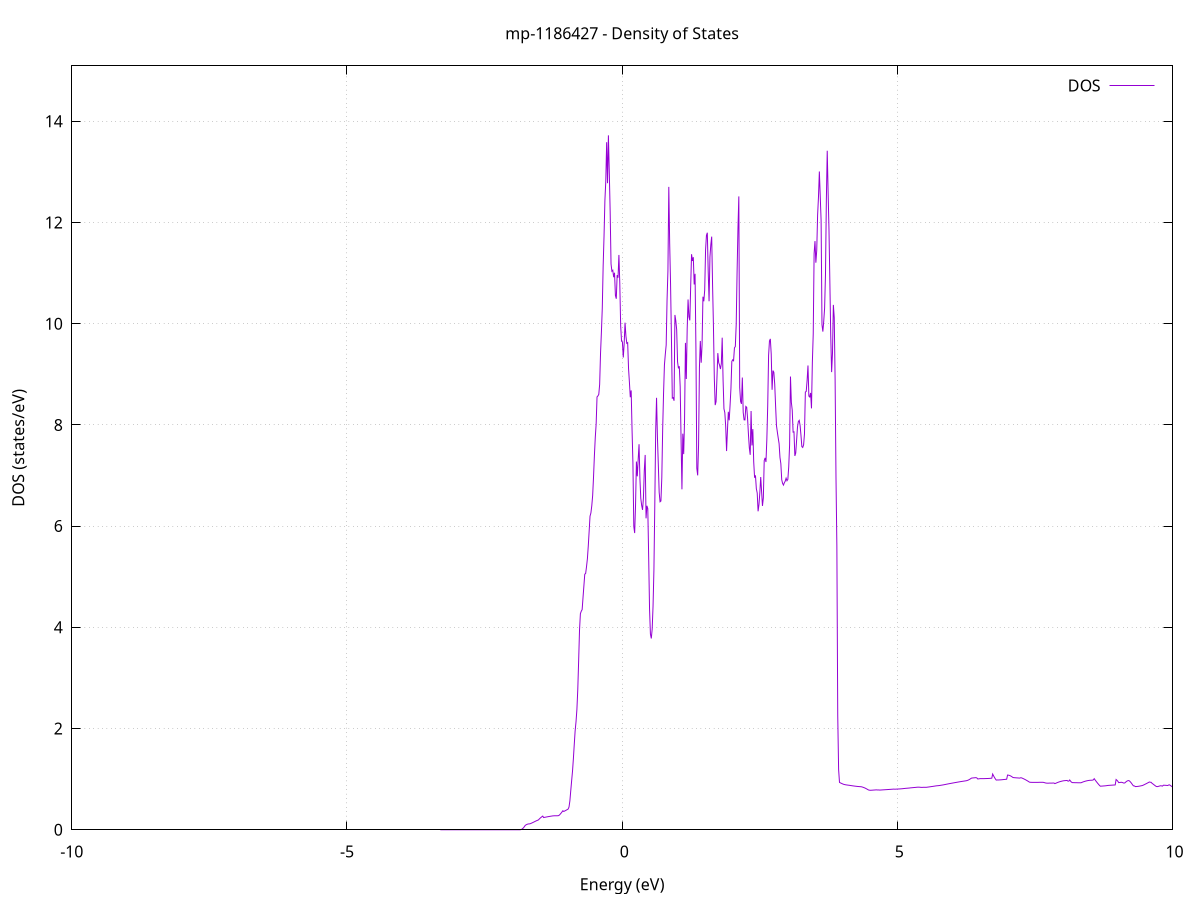 set title 'mp-1186427 - Density of States'
set xlabel 'Energy (eV)'
set ylabel 'DOS (states/eV)'
set grid
set xrange [-10:10]
set yrange [0:15.094]
set xzeroaxis lt -1
set terminal png size 800,600
set output 'mp-1186427_dos_gnuplot.png'
plot '-' using 1:2 with lines title 'DOS'
-3.303300 0.000000
-3.287400 0.000000
-3.271500 0.000000
-3.255600 0.000000
-3.239700 0.000000
-3.223800 0.000000
-3.207900 0.000000
-3.192000 0.000000
-3.176100 0.000000
-3.160200 0.000000
-3.144300 0.000000
-3.128400 0.000000
-3.112500 0.000000
-3.096600 0.000000
-3.080700 0.000000
-3.064800 0.000000
-3.048900 0.000000
-3.033000 0.000000
-3.017100 0.000000
-3.001200 0.000000
-2.985200 0.000000
-2.969300 0.000000
-2.953400 0.000000
-2.937500 0.000000
-2.921600 0.000000
-2.905700 0.000000
-2.889800 0.000000
-2.873900 0.000000
-2.858000 0.000000
-2.842100 0.000000
-2.826200 0.000000
-2.810300 0.000000
-2.794400 0.000000
-2.778500 0.000000
-2.762600 0.000000
-2.746700 0.000000
-2.730800 0.000000
-2.714900 0.000000
-2.699000 0.000000
-2.683100 0.000000
-2.667200 0.000000
-2.651200 0.000000
-2.635300 0.000000
-2.619400 0.000000
-2.603500 0.000000
-2.587600 0.000000
-2.571700 0.000000
-2.555800 0.000000
-2.539900 0.000000
-2.524000 0.000000
-2.508100 0.000000
-2.492200 0.000000
-2.476300 0.000000
-2.460400 0.000000
-2.444500 0.000000
-2.428600 0.000000
-2.412700 0.000000
-2.396800 0.000000
-2.380900 0.000000
-2.365000 0.000000
-2.349100 0.000000
-2.333200 0.000000
-2.317200 0.000000
-2.301300 0.000000
-2.285400 0.000000
-2.269500 0.000000
-2.253600 0.000000
-2.237700 0.000000
-2.221800 0.000000
-2.205900 0.000000
-2.190000 0.000000
-2.174100 0.000000
-2.158200 0.000000
-2.142300 0.000000
-2.126400 0.000000
-2.110500 0.000000
-2.094600 0.000000
-2.078700 0.000000
-2.062800 0.000000
-2.046900 0.000000
-2.031000 0.000000
-2.015100 0.000000
-1.999200 0.000000
-1.983200 0.000000
-1.967300 0.000000
-1.951400 0.000000
-1.935500 0.000000
-1.919600 0.000000
-1.903700 0.000000
-1.887800 0.000000
-1.871900 0.000000
-1.856000 0.000000
-1.840100 0.002800
-1.824200 0.010400
-1.808300 0.022700
-1.792400 0.039800
-1.776500 0.061600
-1.760600 0.086800
-1.744700 0.098300
-1.728800 0.107000
-1.712900 0.113100
-1.697000 0.116300
-1.681100 0.116900
-1.665200 0.121900
-1.649200 0.129800
-1.633300 0.137900
-1.617400 0.146100
-1.601500 0.154500
-1.585600 0.163100
-1.569700 0.171800
-1.553800 0.179900
-1.537900 0.187300
-1.522000 0.194100
-1.506100 0.212200
-1.490200 0.229100
-1.474300 0.244000
-1.458400 0.257800
-1.442500 0.270500
-1.426600 0.241900
-1.410700 0.245200
-1.394800 0.248700
-1.378900 0.252100
-1.363000 0.255400
-1.347100 0.258600
-1.331200 0.261700
-1.315300 0.264700
-1.299300 0.267700
-1.283400 0.270500
-1.267500 0.273300
-1.251600 0.275600
-1.235700 0.276200
-1.219800 0.276600
-1.203900 0.276600
-1.188000 0.276900
-1.172100 0.277400
-1.156200 0.279400
-1.140300 0.290600
-1.124400 0.309800
-1.108500 0.330400
-1.092600 0.352500
-1.076700 0.376100
-1.060800 0.361600
-1.044900 0.370500
-1.029000 0.379800
-1.013100 0.389400
-0.997200 0.399300
-0.981300 0.409400
-0.965300 0.450500
-0.949400 0.572400
-0.933500 0.774800
-0.917600 0.970100
-0.901700 1.158500
-0.885800 1.406300
-0.869900 1.687600
-0.854000 1.955500
-0.838100 2.133400
-0.822200 2.375400
-0.806300 2.768100
-0.790400 3.337600
-0.774500 3.947100
-0.758600 4.270000
-0.742700 4.319000
-0.726800 4.350500
-0.710900 4.588400
-0.695000 4.819900
-0.679100 5.050300
-0.663200 5.064600
-0.647300 5.198900
-0.631300 5.356200
-0.615400 5.605700
-0.599500 5.899200
-0.583600 6.196000
-0.567700 6.261100
-0.551800 6.401700
-0.535900 6.602100
-0.520000 6.969900
-0.504100 7.395100
-0.488200 7.749800
-0.472300 8.018600
-0.456400 8.552600
-0.440500 8.571600
-0.424600 8.602400
-0.408700 8.798500
-0.392800 9.410500
-0.376900 9.831700
-0.361000 10.301500
-0.345100 11.136100
-0.329200 11.724800
-0.313300 12.432700
-0.297300 12.817200
-0.281400 13.585300
-0.265500 12.775400
-0.249600 13.721900
-0.233700 12.994700
-0.217800 12.220200
-0.201900 11.181200
-0.186000 11.035900
-0.170100 11.056000
-0.154200 10.918500
-0.138300 11.006400
-0.122400 10.558000
-0.106500 10.492700
-0.090600 10.959200
-0.074700 10.908500
-0.058800 11.357500
-0.042900 10.801300
-0.027000 9.963200
-0.011100 9.655200
0.004800 9.640100
0.020700 9.331100
0.036700 9.604000
0.052600 10.019800
0.068500 9.757800
0.084400 9.612400
0.100300 9.625100
0.116200 9.113900
0.132100 8.840900
0.148000 8.547200
0.163900 8.681300
0.179800 7.912200
0.195700 7.248700
0.211600 5.995000
0.227500 5.862900
0.243400 6.413400
0.259300 7.275400
0.275200 6.984100
0.291100 7.317800
0.307000 7.618000
0.322900 6.942800
0.338800 6.547800
0.354700 6.408500
0.370600 6.320400
0.386600 6.557700
0.402500 7.101800
0.418400 7.406700
0.434300 6.153600
0.450200 6.401500
0.466100 6.344100
0.482000 5.387800
0.497900 4.362400
0.513800 3.867000
0.529700 3.780000
0.545600 3.963000
0.561500 4.419600
0.577400 5.138500
0.593300 6.426300
0.609200 7.873600
0.625100 8.535400
0.641000 7.759800
0.656900 7.227900
0.672800 6.667800
0.688700 6.480600
0.704600 6.495600
0.720600 6.958200
0.736500 7.922800
0.752400 8.622300
0.768300 9.185200
0.784200 9.395200
0.800100 9.578100
0.816000 10.466400
0.831900 11.044200
0.847800 12.703000
0.863700 11.588700
0.879600 10.788800
0.895500 9.729500
0.911400 8.528300
0.927300 8.537500
0.943200 8.477300
0.959100 10.172300
0.975000 10.057600
0.990900 9.880400
1.006800 9.246500
1.022700 9.116900
1.038600 9.158200
1.054600 8.752600
1.070500 7.719200
1.086400 6.726900
1.102300 7.826400
1.118200 7.422800
1.134100 8.104300
1.150000 9.620100
1.165900 8.907200
1.181800 9.894200
1.197700 10.477500
1.213600 10.136300
1.229500 10.065200
1.245400 10.741000
1.261300 11.372700
1.277200 11.239400
1.293100 11.313700
1.309000 10.774900
1.324900 10.985600
1.340800 9.492100
1.356700 7.143000
1.372600 7.002600
1.388600 7.601700
1.404500 9.139100
1.420400 9.659000
1.436300 9.228500
1.452200 9.584600
1.468100 10.532700
1.484000 10.442900
1.499900 10.659700
1.515800 11.456100
1.531700 11.745200
1.547600 11.797100
1.563500 11.043200
1.579400 10.443200
1.595300 11.319200
1.611200 11.562400
1.627100 11.720100
1.643000 10.764600
1.658900 9.953400
1.674800 8.921000
1.690700 8.391600
1.706600 8.459400
1.722600 8.928400
1.738500 9.418300
1.754400 9.230200
1.770300 9.179900
1.786200 9.103500
1.802100 9.208600
1.818000 9.723100
1.833900 8.892500
1.849800 8.318700
1.865700 8.241700
1.881600 7.971000
1.897500 7.483900
1.913400 7.892900
1.929300 8.258900
1.945200 8.091000
1.961100 8.389100
1.977000 8.722600
1.992900 9.253900
2.008800 9.286400
2.024700 9.268400
2.040600 9.521200
2.056500 9.549600
2.072500 9.981300
2.088400 11.010000
2.104300 11.879100
2.120200 12.515000
2.136100 8.740800
2.152000 8.463900
2.167900 8.415400
2.183800 8.935700
2.199700 8.246500
2.215600 8.100100
2.231500 8.098100
2.247400 8.364400
2.263300 8.347800
2.279200 8.126200
2.295100 7.810600
2.311000 7.545300
2.326900 7.408700
2.342800 8.274500
2.358700 7.593900
2.374600 7.917200
2.390500 7.272100
2.406500 6.956500
2.422400 7.002100
2.438300 6.739500
2.454200 6.653900
2.470100 6.292700
2.486000 6.426400
2.501900 6.661100
2.517800 6.969800
2.533700 6.685700
2.549600 6.399000
2.565500 6.557700
2.581400 7.294500
2.597300 7.348000
2.613200 7.266800
2.629100 7.711300
2.645000 8.376600
2.660900 9.373700
2.676800 9.658000
2.692700 9.699300
2.708600 9.402700
2.724500 8.694300
2.740500 9.073200
2.756400 9.040300
2.772300 8.806100
2.788200 8.378000
2.804100 7.987400
2.820000 7.858900
2.835900 7.741500
2.851800 7.629500
2.867700 7.358100
2.883600 7.234400
2.899500 6.918100
2.915400 6.844200
2.931300 6.810600
2.947200 6.856500
2.963100 6.887700
2.979000 6.947000
2.994900 6.896600
3.010800 6.923600
3.026700 7.170300
3.042600 7.601400
3.058500 8.955300
3.074500 8.445700
3.090400 8.292900
3.106300 7.858000
3.122200 7.862600
3.138100 7.386900
3.154000 7.444400
3.169900 7.695900
3.185800 7.956800
3.201700 8.066400
3.217600 8.089700
3.233500 7.987300
3.249400 7.791100
3.265300 7.570300
3.281200 7.554400
3.297100 7.606000
3.313000 7.822700
3.328900 8.649300
3.344800 8.661300
3.360700 8.878300
3.376600 9.173600
3.392500 8.569300
3.408500 8.551800
3.424400 8.631600
3.440300 8.326200
3.456200 9.236300
3.472100 9.796000
3.488000 11.384500
3.503900 11.631700
3.519800 11.204900
3.535700 11.448500
3.551600 12.144400
3.567500 12.505400
3.583400 13.006900
3.599300 12.523800
3.615200 12.037600
3.631100 9.979900
3.647000 9.843100
3.662900 10.049500
3.678800 10.307300
3.694700 10.971200
3.710600 12.441100
3.726500 13.417600
3.742400 12.604800
3.758400 11.853900
3.774300 10.826100
3.790200 9.769500
3.806100 9.043600
3.822000 9.411500
3.837900 10.371700
3.853800 10.120500
3.869700 8.890700
3.885600 6.969300
3.901500 5.606300
3.917400 2.255000
3.933300 1.188800
3.949200 0.936000
3.965100 0.927100
3.981000 0.918800
3.996900 0.910900
4.012800 0.903400
4.028700 0.896800
4.044600 0.892700
4.060500 0.889000
4.076400 0.886200
4.092400 0.883700
4.108300 0.881400
4.124200 0.879300
4.140100 0.876800
4.156000 0.873800
4.171900 0.871000
4.187800 0.868400
4.203700 0.866000
4.219600 0.863700
4.235500 0.861500
4.251400 0.859400
4.267300 0.857400
4.283200 0.855500
4.299100 0.853800
4.315000 0.852500
4.330900 0.851400
4.346800 0.849900
4.362700 0.845100
4.378600 0.839300
4.394500 0.832700
4.410400 0.825500
4.426400 0.817300
4.442300 0.807400
4.458200 0.798400
4.474100 0.787300
4.490000 0.783000
4.505900 0.780400
4.521800 0.781100
4.537700 0.782100
4.553600 0.783300
4.569500 0.784600
4.585400 0.785800
4.601300 0.787200
4.617200 0.788700
4.633100 0.787100
4.649000 0.786900
4.664900 0.786600
4.680800 0.784400
4.696700 0.785500
4.712600 0.786700
4.728500 0.787900
4.744400 0.789100
4.760400 0.790300
4.776300 0.791400
4.792200 0.792500
4.808100 0.793600
4.824000 0.794800
4.839900 0.796000
4.855800 0.797200
4.871700 0.798400
4.887600 0.799700
4.903500 0.801000
4.919400 0.802300
4.935300 0.803700
4.951200 0.801700
4.967100 0.802600
4.983000 0.803500
4.998900 0.804400
5.014800 0.805400
5.030700 0.806300
5.046600 0.807300
5.062500 0.808600
5.078400 0.810100
5.094400 0.811700
5.110300 0.813800
5.126200 0.815900
5.142100 0.817800
5.158000 0.819300
5.173900 0.820800
5.189800 0.822300
5.205700 0.823800
5.221600 0.825300
5.237500 0.828000
5.253400 0.829600
5.269300 0.831200
5.285200 0.832900
5.301100 0.834600
5.317000 0.836200
5.332900 0.837900
5.348800 0.839600
5.364700 0.841300
5.380600 0.842100
5.396500 0.841600
5.412400 0.840500
5.428300 0.838200
5.444300 0.838000
5.460200 0.838500
5.476100 0.839100
5.492000 0.839200
5.507900 0.839000
5.523800 0.838900
5.539700 0.841100
5.555600 0.843300
5.571500 0.845700
5.587400 0.848200
5.603300 0.850700
5.619200 0.853300
5.635100 0.855900
5.651000 0.858500
5.666900 0.861100
5.682800 0.863800
5.698700 0.866600
5.714600 0.868700
5.730500 0.870600
5.746400 0.872000
5.762300 0.874400
5.778300 0.877100
5.794200 0.879900
5.810100 0.882700
5.826000 0.885600
5.841900 0.888600
5.857800 0.892100
5.873700 0.895600
5.889600 0.899200
5.905500 0.902700
5.921400 0.906200
5.937300 0.909600
5.953200 0.912800
5.969100 0.916000
5.985000 0.919200
6.000900 0.922500
6.016800 0.925700
6.032700 0.928900
6.048600 0.932000
6.064500 0.935100
6.080400 0.938300
6.096300 0.941300
6.112300 0.944400
6.128200 0.947400
6.144100 0.950300
6.160000 0.953200
6.175900 0.956000
6.191800 0.958700
6.207700 0.961400
6.223600 0.964000
6.239500 0.966500
6.255400 0.969400
6.271300 0.974800
6.287200 0.981100
6.303100 0.989300
6.319000 0.999600
6.334900 1.011700
6.350800 1.021700
6.366700 1.023600
6.382600 1.025300
6.398500 1.027000
6.414400 1.028600
6.430300 1.029900
6.446300 1.023100
6.462200 1.003400
6.478100 1.006400
6.494000 1.008900
6.509900 1.010700
6.525800 1.011000
6.541700 1.010400
6.557600 1.010100
6.573500 1.010600
6.589400 1.011300
6.605300 1.011900
6.621200 1.012600
6.637100 1.013200
6.653000 1.013800
6.668900 1.014700
6.684800 1.016100
6.700700 1.017500
6.716600 1.019500
6.732500 1.101400
6.748400 1.067200
6.764300 1.035800
6.780300 1.007200
6.796200 0.983200
6.812100 0.983500
6.828000 0.984000
6.843900 0.984600
6.859800 0.985500
6.875700 0.986500
6.891600 0.987900
6.907500 0.989600
6.923400 0.991700
6.939300 0.993400
6.955200 0.995200
6.971100 0.996700
6.987000 0.999100
7.002900 1.081700
7.018800 1.079300
7.034700 1.074700
7.050600 1.068000
7.066500 1.059100
7.082400 1.048100
7.098300 1.034900
7.114200 1.030300
7.130200 1.029000
7.146100 1.027600
7.162000 1.026200
7.177900 1.024900
7.193800 1.023700
7.209700 1.022500
7.225600 1.021300
7.241500 1.027900
7.257400 1.025700
7.273300 1.018100
7.289200 1.010300
7.305100 1.002000
7.321000 0.993200
7.336900 0.983800
7.352800 0.974000
7.368700 0.963700
7.384600 0.952900
7.400500 0.941500
7.416400 0.938200
7.432300 0.937600
7.448200 0.937000
7.464200 0.936500
7.480100 0.936300
7.496000 0.936500
7.511900 0.936700
7.527800 0.936900
7.543700 0.937100
7.559600 0.937300
7.575500 0.937500
7.591400 0.937700
7.607300 0.937800
7.623200 0.938000
7.639100 0.938200
7.655000 0.937000
7.670900 0.931900
7.686800 0.927000
7.702700 0.922600
7.718600 0.921600
7.734500 0.921100
7.750400 0.921500
7.766300 0.922000
7.782200 0.922300
7.798200 0.922500
7.814100 0.922800
7.830000 0.923300
7.845900 0.923700
7.861800 0.912400
7.877700 0.918100
7.893600 0.925900
7.909500 0.933100
7.925400 0.939900
7.941300 0.946100
7.957200 0.951500
7.973100 0.956000
7.989000 0.960600
8.004900 0.964800
8.020800 0.968400
8.036700 0.970300
8.052600 0.971900
8.068500 0.973200
8.084400 0.974700
8.100300 0.961600
8.116200 0.961200
8.132200 0.984300
8.148100 0.960500
8.164000 0.941100
8.179900 0.932200
8.195800 0.931300
8.211700 0.931000
8.227600 0.930800
8.243500 0.930400
8.259400 0.929900
8.275300 0.929400
8.291200 0.929100
8.307100 0.928900
8.323000 0.928800
8.338900 0.929300
8.354800 0.936500
8.370700 0.943600
8.386600 0.949900
8.402500 0.955600
8.418400 0.960600
8.434300 0.965000
8.450200 0.969200
8.466200 0.972700
8.482100 0.975400
8.498000 0.977400
8.513900 0.978500
8.529800 0.979300
8.545700 0.980400
8.561600 0.985800
8.577500 1.009600
8.593400 0.985400
8.609300 0.962000
8.625200 0.939500
8.641100 0.917900
8.657000 0.897100
8.672900 0.877400
8.688800 0.861100
8.704700 0.862300
8.720600 0.863500
8.736500 0.864900
8.752400 0.866200
8.768300 0.867500
8.784200 0.869300
8.800100 0.871500
8.816100 0.874100
8.832000 0.876600
8.847900 0.877900
8.863800 0.879200
8.879700 0.880200
8.895600 0.881300
8.911500 0.882600
8.927400 0.884000
8.943300 0.884800
8.959200 0.886500
8.975100 0.993500
8.991000 0.978500
9.006900 0.957700
9.022800 0.931700
9.038700 0.933900
9.054600 0.936300
9.070500 0.938900
9.086400 0.935100
9.102300 0.928300
9.118200 0.922600
9.134100 0.926100
9.150100 0.942500
9.166000 0.956600
9.181900 0.966700
9.197800 0.972400
9.213700 0.968700
9.229600 0.952300
9.245500 0.932500
9.261400 0.909600
9.277300 0.883900
9.293200 0.867000
9.309100 0.865900
9.325000 0.853100
9.340900 0.854100
9.356800 0.855800
9.372700 0.857700
9.388600 0.860500
9.404500 0.863500
9.420400 0.866800
9.436300 0.870400
9.452200 0.874200
9.468100 0.881500
9.484100 0.889800
9.500000 0.898400
9.515900 0.907100
9.531800 0.916100
9.547700 0.925200
9.563600 0.934600
9.579500 0.944200
9.595400 0.939300
9.611300 0.937900
9.627200 0.919200
9.643100 0.906500
9.659000 0.893300
9.674900 0.879800
9.690800 0.866500
9.706700 0.854800
9.722600 0.852600
9.738500 0.856600
9.754400 0.861200
9.770300 0.866300
9.786200 0.870300
9.802100 0.866900
9.818100 0.863100
9.834000 0.880200
9.849900 0.879900
9.865800 0.879200
9.881700 0.878000
9.897600 0.876400
9.913500 0.874400
9.929400 0.884900
9.945300 0.887800
9.961200 0.876400
9.977100 0.863800
9.993000 0.851400
10.008900 0.839900
10.024800 0.832100
10.040700 0.827500
10.056600 0.822800
10.072500 0.817800
10.088400 0.812700
10.104300 0.807700
10.120200 0.803500
10.136100 0.799400
10.152100 0.795400
10.168000 0.791600
10.183900 0.787400
10.199800 0.782900
10.215700 0.778800
10.231600 0.775400
10.247500 0.772500
10.263400 0.769900
10.279300 0.767200
10.295200 0.764300
10.311100 0.760800
10.327000 0.754400
10.342900 0.746900
10.358800 0.738300
10.374700 0.728600
10.390600 0.717800
10.406500 0.705800
10.422400 0.692900
10.438300 0.682000
10.454200 0.674000
10.470100 0.668800
10.486000 0.665600
10.502000 0.662600
10.517900 0.659800
10.533800 0.657200
10.549700 0.654800
10.565600 0.653100
10.581500 0.651700
10.597400 0.650800
10.613300 0.651300
10.629200 0.652000
10.645100 0.652800
10.661000 0.653700
10.676900 0.655100
10.692800 0.683000
10.708700 0.753300
10.724600 0.855600
10.740500 0.867000
10.756400 0.846200
10.772300 0.819000
10.788200 0.785400
10.804100 0.742800
10.820000 0.728400
10.836000 0.723200
10.851900 0.724700
10.867800 0.743100
10.883700 0.755700
10.899600 0.762700
10.915500 0.770700
10.931400 0.771200
10.947300 0.705200
10.963200 0.662800
10.979100 0.623700
10.995000 0.587800
11.010900 0.555100
11.026800 0.542900
11.042700 0.543600
11.058600 0.717200
11.074500 0.976100
11.090400 0.994100
11.106300 0.635600
11.122200 0.602000
11.138100 0.571200
11.154000 0.543100
11.170000 0.517800
11.185900 0.495400
11.201800 0.476500
11.217700 0.460900
11.233600 0.447500
11.249500 0.436300
11.265400 0.427200
11.281300 0.418800
11.297200 0.411000
11.313100 0.403700
11.329000 0.396900
11.344900 0.390700
11.360800 0.385000
11.376700 0.379200
11.392600 0.373300
11.408500 0.367400
11.424400 0.361300
11.440300 0.355200
11.456200 0.348900
11.472100 0.342600
11.488000 0.336100
11.504000 0.329600
11.519900 0.322900
11.535800 0.316600
11.551700 0.310500
11.567600 0.304500
11.583500 0.298500
11.599400 0.292700
11.615300 0.286900
11.631200 0.281200
11.647100 0.282600
11.663000 0.311300
11.678900 0.329900
11.694800 0.345500
11.710700 0.359300
11.726600 0.368300
11.742500 0.375900
11.758400 0.384900
11.774300 0.394500
11.790200 0.403100
11.806100 0.409300
11.822000 0.415000
11.838000 0.420300
11.853900 0.425500
11.869800 0.431200
11.885700 0.438700
11.901600 0.448100
11.917500 0.459300
11.933400 0.472000
11.949300 0.485100
11.965200 0.499400
11.981100 0.515400
11.997000 0.533200
12.012900 0.552600
12.028800 0.588900
12.044700 0.622300
12.060600 0.643400
12.076500 0.653800
12.092400 0.657800
12.108300 0.641800
12.124200 0.588800
12.140100 0.577100
12.156000 0.582100
12.171900 0.586300
12.187900 0.589200
12.203800 0.592000
12.219700 0.589300
12.235600 0.586300
12.251500 0.583800
12.267400 0.580800
12.283300 0.578300
12.299200 0.577100
12.315100 0.576100
12.331000 0.575500
12.346900 0.587000
12.362800 0.616300
12.378700 0.675500
12.394600 0.877600
12.410500 1.029700
12.426400 1.167200
12.442300 1.287000
12.458200 1.761600
12.474100 1.697300
12.490000 1.674200
12.505900 1.677800
12.521900 1.653100
12.537800 1.755800
12.553700 1.936500
12.569600 2.044300
12.585500 2.150100
12.601400 2.241500
12.617300 2.322000
12.633200 2.336900
12.649100 2.375200
12.665000 2.445300
12.680900 2.388800
12.696800 2.292800
12.712700 2.325300
12.728600 2.043400
12.744500 2.061700
12.760400 2.065700
12.776300 2.061500
12.792200 2.061700
12.808100 2.078500
12.824000 2.103000
12.839900 2.112500
12.855900 2.056300
12.871800 2.004100
12.887700 1.984400
12.903600 1.964400
12.919500 1.943900
12.935400 1.922800
12.951300 1.903700
12.967200 1.912900
12.983100 1.961600
12.999000 1.886000
13.014900 1.942000
13.030800 1.872400
13.046700 1.816100
13.062600 1.763600
13.078500 1.709500
13.094400 1.661200
13.110300 1.617700
13.126200 1.576000
13.142100 1.536200
13.158000 1.498700
13.173900 1.462900
13.189900 1.428000
13.205800 1.394000
13.221700 1.361100
13.237600 1.331100
13.253500 1.302100
13.269400 1.273600
13.285300 1.251100
13.301200 1.231900
13.317100 1.213700
13.333000 1.214800
13.348900 1.215300
13.364800 1.215500
13.380700 1.213500
13.396600 1.210800
13.412500 1.206700
13.428400 1.201500
13.444300 1.196000
13.460200 1.190900
13.476100 1.180500
13.492000 1.177200
13.507900 1.174200
13.523900 1.171600
13.539800 1.177000
13.555700 1.247600
13.571600 1.328000
13.587500 1.312500
13.603400 1.348100
13.619300 1.376200
13.635200 1.396900
13.651100 1.410300
13.667000 1.411100
13.682900 1.344800
13.698800 1.309200
13.714700 1.284100
13.730600 1.265500
13.746500 1.249500
13.762400 1.236100
13.778300 1.225700
13.794200 1.218200
13.810100 1.212600
13.826000 1.208000
13.841900 1.185500
13.857800 1.178000
13.873800 1.170900
13.889700 1.164700
13.905600 1.159900
13.921500 1.156300
13.937400 1.154200
13.953300 1.154200
13.969200 1.156900
13.985100 1.159500
14.001000 1.162200
14.016900 1.164900
14.032800 1.167500
14.048700 1.170000
14.064600 1.218900
14.080500 1.223500
14.096400 1.221700
14.112300 1.214800
14.128200 1.204500
14.144100 1.171900
14.160000 1.127300
14.175900 1.110800
14.191800 1.095800
14.207800 1.081700
14.223700 1.068700
14.239600 1.056500
14.255500 1.045300
14.271400 1.035100
14.287300 1.026100
14.303200 1.018400
14.319100 1.036000
14.335000 1.054900
14.350900 1.018700
14.366800 0.990400
14.382700 0.967100
14.398600 0.948800
14.414500 0.935800
14.430400 0.976000
14.446300 1.089700
14.462200 1.065600
14.478100 1.082000
14.494000 1.093200
14.509900 1.102400
14.525800 1.113200
14.541800 1.126800
14.557700 1.143900
14.573600 1.162500
14.589500 1.182600
14.605400 1.204000
14.621300 1.217800
14.637200 1.249900
14.653100 1.288800
14.669000 1.331000
14.684900 1.373400
14.700800 1.415900
14.716700 1.456400
14.732600 1.491200
14.748500 1.523100
14.764400 1.555000
14.780300 1.586700
14.796200 1.559800
14.812100 1.576800
14.828000 1.594900
14.843900 1.614200
14.859800 1.580500
14.875800 1.591700
14.891700 1.602500
14.907600 1.613700
14.923500 1.625400
14.939400 1.637100
14.955300 1.606200
14.971200 1.565400
14.987100 1.575800
15.003000 1.811500
15.018900 1.679100
15.034800 1.635800
15.050700 1.598100
15.066600 1.566300
15.082500 1.543300
15.098400 1.530200
15.114300 1.523700
15.130200 1.528000
15.146100 1.549500
15.162000 1.592300
15.177900 1.725000
15.193800 1.829500
15.209800 1.878200
15.225700 1.903500
15.241600 1.957500
15.257500 2.025600
15.273400 2.094900
15.289300 2.056900
15.305200 2.089500
15.321100 2.104500
15.337000 2.108900
15.352900 2.085700
15.368800 2.103500
15.384700 2.028800
15.400600 1.998000
15.416500 1.971700
15.432400 1.949100
15.448300 1.909200
15.464200 1.884200
15.480100 1.829700
15.496000 1.810600
15.511900 1.803500
15.527800 1.784100
15.543700 1.760600
15.559700 1.754000
15.575600 1.747600
15.591500 1.740600
15.607400 1.721300
15.623300 1.707600
15.639200 1.691500
15.655100 1.666500
15.671000 1.641400
15.686900 1.618000
15.702800 1.596800
15.718700 1.577900
15.734600 1.561600
15.750500 1.549000
15.766400 1.549600
15.782300 1.554100
15.798200 1.563200
15.814100 1.572400
15.830000 1.581700
15.845900 1.590800
15.861800 1.599500
15.877700 1.603900
15.893700 1.606500
15.909600 1.608600
15.925500 1.627800
15.941400 1.920700
15.957300 2.106300
15.973200 1.762500
15.989100 1.708400
16.005000 1.708400
16.020900 1.702000
16.036800 1.689200
16.052700 1.670000
16.068600 1.645900
16.084500 1.630500
16.100400 1.629100
16.116300 1.633000
16.132200 1.637300
16.148100 1.641900
16.164000 1.652100
16.179900 1.663600
16.195800 1.675500
16.211700 1.687900
16.227700 1.700600
16.243600 1.712900
16.259500 1.723300
16.275400 1.636400
16.291300 1.615300
16.307200 1.597800
16.323100 1.590900
16.339000 1.585400
16.354900 1.571800
16.370800 1.557300
16.386700 1.542700
16.402600 1.534600
16.418500 1.528800
16.434400 1.523700
16.450300 1.518800
16.466200 1.514900
16.482100 1.513500
16.498000 1.512000
16.513900 1.511200
16.529800 1.512000
16.545700 1.512900
16.561700 1.515000
16.577600 1.518300
16.593500 1.481900
16.609400 1.485300
16.625300 1.490600
16.641200 1.495400
16.657100 1.498800
16.673000 1.500700
16.688900 1.502400
16.704800 1.506600
16.720700 1.511200
16.736600 1.515200
16.752500 1.518700
16.768400 1.527100
16.784300 1.541700
16.800200 1.557500
16.816100 1.575700
16.832000 1.594300
16.847900 1.613200
16.863800 1.632200
16.879700 1.651600
16.895700 1.669500
16.911600 1.646900
16.927500 1.656500
16.943400 1.734800
16.959300 1.771000
16.975200 1.611600
16.991100 1.616000
17.007000 1.635800
17.022900 1.702700
17.038800 1.764300
17.054700 1.764100
17.070600 1.746300
17.086500 1.664400
17.102400 1.600200
17.118300 1.569300
17.134200 1.548900
17.150100 1.528300
17.166000 1.505400
17.181900 1.480600
17.197800 1.454300
17.213700 1.424900
17.229600 1.406500
17.245600 1.408200
17.261500 1.413400
17.277400 1.420000
17.293300 1.428900
17.309200 1.439000
17.325100 1.450500
17.341000 1.461800
17.356900 1.474700
17.372800 1.494400
17.388700 1.525900
17.404600 1.555800
17.420500 1.568600
17.436400 1.582000
17.452300 1.595900
17.468200 1.610600
17.484100 1.627000
17.500000 1.644600
17.515900 1.664400
17.531800 1.713500
17.547700 1.734400
17.563600 1.752200
17.579600 1.771700
17.595500 1.798300
17.611400 1.837800
17.627300 1.872000
17.643200 1.904700
17.659100 1.937000
17.675000 1.969600
17.690900 2.002400
17.706800 2.026300
17.722700 2.019300
17.738600 2.009700
17.754500 1.989800
17.770400 1.954100
17.786300 1.942000
17.802200 1.934600
17.818100 1.928500
17.834000 1.924600
17.849900 1.921900
17.865800 1.920500
17.881700 1.920700
17.897600 1.922300
17.913600 1.948700
17.929500 1.993600
17.945400 2.035100
17.961300 2.073100
17.977200 2.114000
17.993100 2.157600
18.009000 2.203900
18.024900 2.214500
18.040800 2.210500
18.056700 2.200900
18.072600 2.186500
18.088500 2.179900
18.104400 2.180300
18.120300 2.181600
18.136200 2.183800
18.152100 2.216500
18.168000 2.227600
18.183900 2.246000
18.199800 2.264200
18.215700 2.278900
18.231600 2.290200
18.247600 2.324400
18.263500 2.340300
18.279400 2.356400
18.295300 2.359000
18.311200 2.351200
18.327100 2.342400
18.343000 2.333400
18.358900 2.329400
18.374800 2.324700
18.390700 2.319400
18.406600 2.311400
18.422500 2.302700
18.438400 2.300600
18.454300 2.296600
18.470200 2.288600
18.486100 2.273800
18.502000 2.258200
18.517900 2.243900
18.533800 2.236500
18.549700 2.257300
18.565600 2.269200
18.581600 2.270700
18.597500 2.259300
18.613400 2.256500
18.629300 2.259900
18.645200 2.263300
18.661100 2.267000
18.677000 2.273100
18.692900 2.403000
18.708800 2.549200
18.724700 2.247800
18.740600 2.236200
18.756500 2.223300
18.772400 2.211100
18.788300 2.224600
18.804200 2.240000
18.820100 2.257500
18.836000 2.276900
18.851900 2.298200
18.867800 2.332200
18.883700 2.370300
18.899600 2.318100
18.915500 2.291000
18.931500 2.286600
18.947400 2.286300
18.963300 2.265700
18.979200 2.244300
18.995100 2.231800
19.011000 2.213800
19.026900 2.196100
19.042800 2.178200
19.058700 2.160800
19.074600 2.143900
19.090500 2.127400
19.106400 2.111500
19.122300 2.104800
19.138200 2.108700
19.154100 2.106200
19.170000 2.096300
19.185900 2.078900
19.201800 2.054100
19.217700 2.024100
19.233600 2.023700
19.249500 1.973400
19.265500 1.968900
19.281400 1.965800
19.297300 1.964700
19.313200 1.965800
19.329100 1.968900
19.345000 1.974100
19.360900 1.981400
19.376800 1.990500
19.392700 1.999600
19.408600 2.056400
19.424500 2.051800
19.440400 2.044600
19.456300 2.036800
19.472200 2.028200
19.488100 2.019000
19.504000 2.010500
19.519900 2.001900
19.535800 2.031200
19.551700 2.035700
19.567600 2.037100
19.583500 2.039200
19.599500 2.046500
19.615400 2.053200
19.631300 2.056400
19.647200 2.056300
19.663100 2.052700
19.679000 2.067300
19.694900 2.080400
19.710800 2.097700
19.726700 2.118000
19.742600 2.097000
19.758500 2.118200
19.774400 2.136400
19.790300 2.151900
19.806200 2.163600
19.822100 2.171100
19.838000 2.168900
19.853900 2.165700
19.869800 2.161800
19.885700 2.156700
19.901600 2.150400
19.917500 2.143200
19.933500 2.135300
19.949400 2.127100
19.965300 2.118700
19.981200 2.110800
19.997100 2.104100
20.013000 2.098600
20.028900 2.093400
20.044800 2.088500
20.060700 2.084400
20.076600 2.082100
20.092500 2.081200
20.108400 2.079800
20.124300 2.074100
20.140200 2.077500
20.156100 2.081900
20.172000 2.078600
20.187900 2.068000
20.203800 2.055800
20.219700 2.043900
20.235600 2.032100
20.251500 2.020400
20.267500 2.008700
20.283400 1.997200
20.299300 1.986000
20.315200 1.975200
20.331100 1.965400
20.347000 1.956800
20.362900 1.948700
20.378800 1.941100
20.394700 1.935100
20.410600 1.931000
20.426500 1.928700
20.442400 1.928300
20.458300 1.924800
20.474200 1.914900
20.490100 1.903700
20.506000 1.893000
20.521900 1.882500
20.537800 1.925700
20.553700 1.906700
20.569600 1.888100
20.585500 1.870800
20.601400 1.855600
20.617400 1.847000
20.633300 1.866200
20.649200 1.892000
20.665100 1.919000
20.681000 1.946900
20.696900 2.037300
20.712800 2.108200
20.728700 2.168300
20.744600 2.007700
20.760500 2.028700
20.776400 2.055100
20.792300 2.075000
20.808200 2.090900
20.824100 2.108400
20.840000 2.127200
20.855900 2.146000
20.871800 2.184900
20.887700 2.232200
20.903600 2.257800
20.919500 2.276300
20.935400 2.267700
20.951400 2.212600
20.967300 2.167400
20.983200 2.113300
20.999100 2.208200
21.015000 2.072300
21.030900 2.073700
21.046800 2.076200
21.062700 2.083300
21.078600 2.095300
21.094500 2.112600
21.110400 2.136400
21.126300 2.102200
21.142200 2.135100
21.158100 2.182400
21.174000 2.232500
21.189900 2.261200
21.205800 2.287200
21.221700 2.310900
21.237600 2.338300
21.253500 2.359900
21.269400 2.381800
21.285400 2.406300
21.301300 2.428700
21.317200 2.413900
21.333100 2.356400
21.349000 2.277100
21.364900 2.221800
21.380800 2.186800
21.396700 2.154200
21.412600 2.124900
21.428500 2.105000
21.444400 2.094500
21.460300 2.187100
21.476200 2.183400
21.492100 2.174100
21.508000 2.164800
21.523900 2.157200
21.539800 2.151600
21.555700 2.148400
21.571600 2.145700
21.587500 2.148800
21.603400 2.153900
21.619400 2.177300
21.635300 2.183400
21.651200 2.191500
21.667100 2.213500
21.683000 2.295200
21.698900 2.376900
21.714800 2.115200
21.730700 2.126000
21.746600 2.137300
21.762500 2.149100
21.778400 2.161400
21.794300 2.176100
21.810200 2.192200
21.826100 2.287400
21.842000 2.408200
21.857900 2.454800
21.873800 2.425800
21.889700 2.279300
21.905600 2.294800
21.921500 2.345700
21.937400 2.398600
21.953400 2.455600
21.969300 2.640600
21.985200 2.554300
22.001100 2.468700
22.017000 2.479500
22.032900 2.489600
22.048800 2.499900
22.064700 2.511300
22.080600 2.525600
22.096500 2.587300
22.112400 2.748700
22.128300 2.809800
22.144200 2.861700
22.160100 2.899600
22.176000 2.908700
22.191900 2.982200
22.207800 3.236700
22.223700 3.185700
22.239600 3.191800
22.255500 2.850900
22.271400 2.656600
22.287300 2.637400
22.303300 2.599200
22.319200 2.575200
22.335100 2.546800
22.351000 2.522600
22.366900 2.505500
22.382800 2.491300
22.398700 2.466700
22.414600 2.468300
22.430500 2.507600
22.446400 2.514300
22.462300 2.521400
22.478200 2.849900
22.494100 2.288700
22.510000 2.295300
22.525900 2.393800
22.541800 2.477100
22.557700 2.528600
22.573600 2.509300
22.589500 2.732300
22.605400 2.699700
22.621300 2.672400
22.637300 2.631700
22.653200 2.584200
22.669100 2.526200
22.685000 2.459300
22.700900 2.391400
22.716800 2.305100
22.732700 2.325100
22.748600 2.321200
22.764500 2.292900
22.780400 2.272000
22.796300 2.476000
22.812200 2.263800
22.828100 2.255700
22.844000 2.248700
22.859900 2.241100
22.875800 2.243600
22.891700 2.245500
22.907600 2.243400
22.923500 2.244400
22.939400 2.235700
22.955300 2.230500
22.971300 2.230800
22.987200 2.214000
23.003100 2.183700
23.019000 2.146100
23.034900 2.108900
23.050800 2.071600
23.066700 2.034400
23.082600 1.998900
23.098500 1.974800
23.114400 1.966200
23.130300 1.962500
23.146200 1.961600
23.162100 1.959500
23.178000 1.956100
23.193900 1.955300
23.209800 1.957100
23.225700 1.959700
23.241600 1.962900
23.257500 1.983800
23.273400 1.989100
23.289300 1.993400
23.305300 1.998700
23.321200 2.005000
23.337100 2.012000
23.353000 2.019300
23.368900 2.026900
23.384800 2.033200
23.400700 2.045000
23.416600 2.058200
23.432500 2.073000
23.448400 2.089400
23.464300 2.107600
23.480200 2.127500
23.496100 2.148600
23.512000 2.165200
23.527900 2.186800
23.543800 2.216000
23.559700 2.255100
23.575600 2.286900
23.591500 2.303800
23.607400 2.313900
23.623300 2.324500
23.639300 2.328200
23.655200 2.320100
23.671100 2.301600
23.687000 2.271000
23.702900 2.228100
23.718800 2.174400
23.734700 2.123500
23.750600 2.078100
23.766500 2.041000
23.782400 2.013500
23.798300 2.010900
23.814200 2.024000
23.830100 2.061300
23.846000 2.129000
23.861900 2.119100
23.877800 2.107100
23.893700 2.094100
23.909600 2.083400
23.925500 2.130100
23.941400 2.209900
23.957300 2.244700
23.973200 2.249200
23.989200 2.131500
24.005100 2.007200
24.021000 1.958500
24.036900 1.938600
24.052800 1.920700
24.068700 1.902300
24.084600 1.884200
24.100500 1.866100
24.116400 1.848300
24.132300 1.830800
24.148200 1.852300
24.164100 1.907900
24.180000 1.890200
24.195900 1.843700
24.211800 1.792500
24.227700 1.753300
24.243600 1.752000
24.259500 1.776700
24.275400 1.800400
24.291300 1.831500
24.307200 1.861500
24.323200 1.950700
24.339100 1.930800
24.355000 1.890700
24.370900 1.917200
24.386800 2.034600
24.402700 2.009800
24.418600 1.995300
24.434500 1.999600
24.450400 2.035500
24.466300 2.100600
24.482200 2.161300
24.498100 2.215200
24.514000 2.193700
24.529900 2.019900
24.545800 1.995800
24.561700 1.975800
24.577600 1.958100
24.593500 1.943000
24.609400 1.930400
24.625300 1.920400
24.641200 1.919000
24.657200 1.927300
24.673100 1.936200
24.689000 1.944900
24.704900 1.954000
24.720800 1.964300
24.736700 1.978400
24.752600 1.993700
24.768500 2.007500
24.784400 2.019700
24.800300 2.067800
24.816200 2.084000
24.832100 2.100400
24.848000 2.115000
24.863900 2.132000
24.879800 2.148200
24.895700 2.231900
24.911600 2.257700
24.927500 2.277900
24.943400 2.292900
24.959300 2.302200
24.975200 2.297700
24.991200 2.269800
25.007100 2.277500
25.023000 2.324300
25.038900 2.373900
25.054800 2.408800
25.070700 2.442100
25.086600 2.410000
25.102500 2.414300
25.118400 2.444200
25.134300 2.504400
25.150200 2.531400
25.166100 2.547900
25.182000 2.576900
25.197900 2.607000
25.213800 2.655400
25.229700 2.692900
25.245600 2.723500
25.261500 2.827800
25.277400 2.975000
25.293300 3.102400
25.309200 3.886100
25.325200 3.246700
25.341100 3.212800
25.357000 3.205800
25.372900 3.272300
25.388800 3.252100
25.404700 3.571500
25.420600 3.518900
25.436500 3.449100
25.452400 3.447900
25.468300 3.562000
25.484200 3.683800
25.500100 3.913600
25.516000 4.313800
25.531900 4.044500
25.547800 4.072600
25.563700 4.102000
25.579600 4.198300
25.595500 4.247200
25.611400 4.319200
25.627300 4.394100
25.643200 4.496200
25.659100 4.620300
25.675100 4.526000
25.691000 4.494100
25.706900 4.557400
25.722800 4.681500
25.738700 4.848700
25.754600 5.012300
25.770500 5.169600
25.786400 5.306300
25.802300 5.498200
25.818200 5.853900
25.834100 6.284400
25.850000 6.954100
25.865900 7.745000
25.881800 8.675700
25.897700 10.168500
25.913600 10.909200
25.929500 13.218000
25.945400 17.139900
25.961300 19.876300
25.977200 32.470200
25.993100 39.551200
26.009100 79.893600
26.025000 86.042900
26.040900 138.190200
26.056800 379.983000
26.072700 149.521600
26.088600 109.302800
26.104500 53.962700
26.120400 32.616900
26.136300 15.328200
26.152200 11.315900
26.168100 8.987800
26.184000 6.718100
26.199900 5.690800
26.215800 5.242300
26.231700 4.417700
26.247600 3.682500
26.263500 2.922500
26.279400 2.343100
26.295300 1.784100
26.311200 1.594000
26.327100 1.406700
26.343100 1.243900
26.359000 1.095300
26.374900 0.989600
26.390800 0.881600
26.406700 0.801800
26.422600 0.724100
26.438500 0.651800
26.454400 0.564000
26.470300 0.515800
26.486200 0.481900
26.502100 0.426400
26.518000 0.383400
26.533900 0.363000
26.549800 0.343100
26.565700 0.303800
26.581600 0.283800
26.597500 0.264400
26.613400 0.246600
26.629300 0.230700
26.645200 0.216800
26.661100 0.204900
26.677100 0.194900
26.693000 0.186000
26.708900 0.177900
26.724800 0.170800
26.740700 0.163500
26.756600 0.155400
26.772500 0.146600
26.788400 0.137100
26.804300 0.127000
26.820200 0.115700
26.836100 0.104000
26.852000 0.092400
26.867900 0.081000
26.883800 0.069900
26.899700 0.059500
26.915600 0.049400
26.931500 0.039300
26.947400 0.029200
26.963300 0.020100
26.979200 0.013200
26.995100 0.008500
27.011100 0.005400
27.027000 0.002900
27.042900 0.001100
27.058800 0.000000
27.074700 0.000000
27.090600 0.000000
27.106500 0.000000
27.122400 0.000000
27.138300 0.000000
27.154200 0.000000
27.170100 0.000000
27.186000 0.000000
27.201900 0.000000
27.217800 0.000000
27.233700 0.000000
27.249600 0.000000
27.265500 0.000000
27.281400 0.000000
27.297300 0.000000
27.313200 0.000000
27.329100 0.000000
27.345000 0.000000
27.361000 0.000000
27.376900 0.000000
27.392800 0.000000
27.408700 0.000000
27.424600 0.000000
27.440500 0.000000
27.456400 0.000000
27.472300 0.000000
27.488200 0.000000
27.504100 0.000000
27.520000 0.000000
27.535900 0.000000
27.551800 0.000000
27.567700 0.000000
27.583600 0.000000
27.599500 0.000000
27.615400 0.000000
27.631300 0.000000
27.647200 0.000000
27.663100 0.000000
27.679000 0.000000
27.695000 0.000000
27.710900 0.000000
27.726800 0.000000
27.742700 0.000000
27.758600 0.000000
27.774500 0.000000
27.790400 0.000000
27.806300 0.000000
27.822200 0.000000
27.838100 0.000000
27.854000 0.000000
27.869900 0.000000
27.885800 0.000000
27.901700 0.000000
27.917600 0.000000
27.933500 0.000000
27.949400 0.000000
27.965300 0.000000
27.981200 0.000000
27.997100 0.000000
28.013000 0.000000
28.029000 0.000000
28.044900 0.000000
28.060800 0.000000
28.076700 0.000000
28.092600 0.000000
28.108500 0.000000
28.124400 0.000000
28.140300 0.000000
28.156200 0.000000
28.172100 0.000000
28.188000 0.000000
28.203900 0.000000
28.219800 0.000000
28.235700 0.000000
28.251600 0.000000
28.267500 0.000000
28.283400 0.000000
28.299300 0.000000
28.315200 0.000000
28.331100 0.000000
28.347000 0.000000
28.363000 0.000000
28.378900 0.000000
28.394800 0.000000
28.410700 0.000000
28.426600 0.000000
28.442500 0.000000
28.458400 0.000000
28.474300 0.000000
28.490200 0.000000
28.506100 0.000000
e
